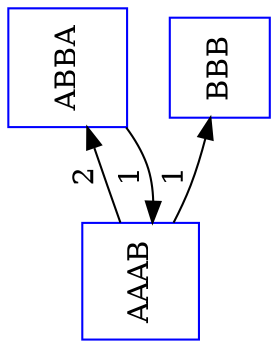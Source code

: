  digraph t12_gr5_alt {
 rankdir=LR;
 orientation=landscape;
 size = 10;


1   [shape="square",label="AAAB",color="blue", pos="0,2!"];
2   [shape="square",label="ABBA",color="blue", pos="2,2!"];
3   [shape="square",label="BBB",color="blue", pos="0,0!"];

1 -> 2 [label="2"];
2 -> 1 [label="1"];
1 -> 3 [label="1"];
}



